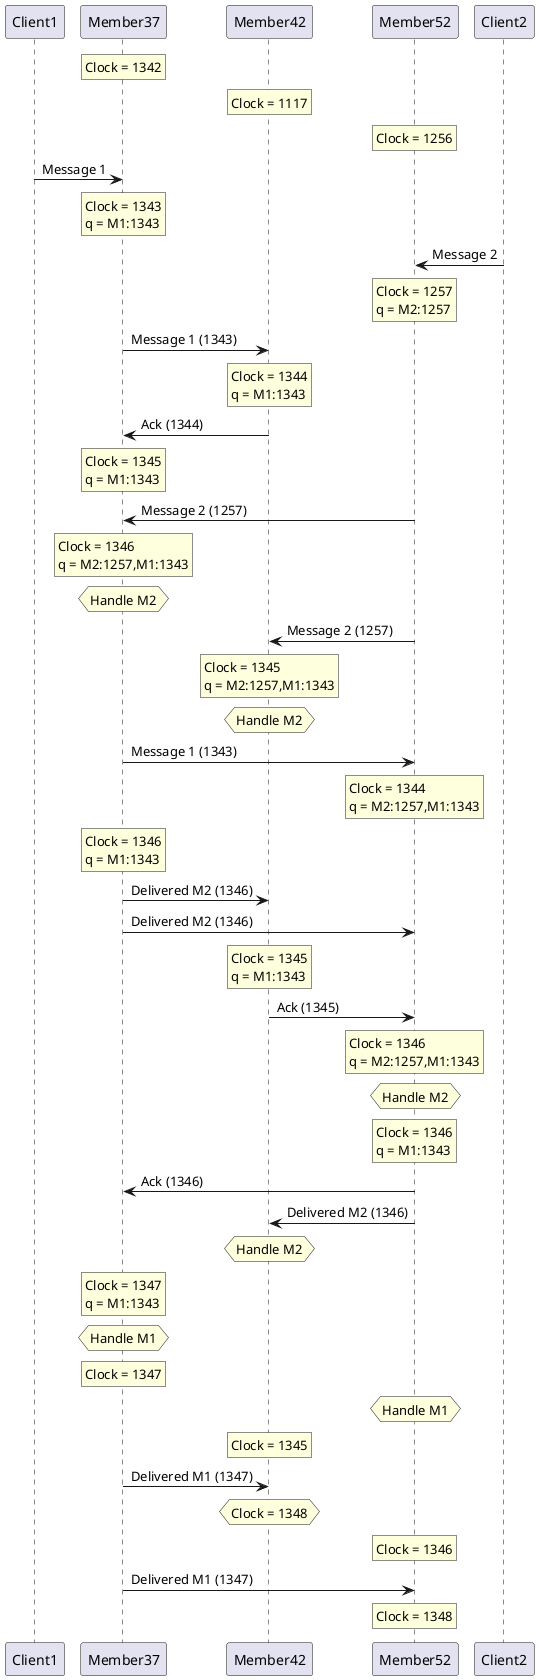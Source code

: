 {
  "sha1": "ekm4khz7tdyrnc2mpcz74huuntlnboc",
  "insertion": {
    "when": "2024-06-01T09:03:04.600Z",
    "user": "plantuml@gmail.com"
  }
}
@startuml

participant Client1
participant Member37
participant Member42
participant Member52
participant Client2

rnote over Member37 : Clock = 1342
rnote over Member42 : Clock = 1117
rnote over Member52 : Clock = 1256

Client1 -> Member37 : Message 1
rnote over Member37 : Clock = 1343\nq = M1:1343
Client2 -> Member52 : Message 2
rnote over Member52 : Clock = 1257\nq = M2:1257

Member37 -> Member42 : Message 1 (1343)
rnote over Member42 : Clock = 1344\nq = M1:1343
Member42 -> Member37 : Ack (1344)
rnote over Member37 : Clock = 1345\nq = M1:1343
Member52 -> Member37 : Message 2 (1257)
rnote over Member37 : Clock = 1346\nq = M2:1257,M1:1343
hnote over Member37 : Handle M2
Member52 -> Member42 : Message 2 (1257)
rnote over Member42 : Clock = 1345\nq = M2:1257,M1:1343
hnote over Member42 : Handle M2
Member37 -> Member52 : Message 1 (1343)
rnote over Member52 : Clock = 1344\nq = M2:1257,M1:1343
rnote over Member37 : Clock = 1346\nq = M1:1343
Member37 -> Member42 : Delivered M2 (1346)
Member37 -> Member52 : Delivered M2 (1346)
rnote over Member42 : Clock = 1345\nq = M1:1343
Member42 -> Member52 : Ack (1345)
rnote over Member52 : Clock = 1346\nq = M2:1257,M1:1343
hnote over Member52 : Handle M2
rnote over Member52 : Clock = 1346\nq = M1:1343
Member52 -> Member37 : Ack (1346)
Member52 -> Member42 : Delivered M2 (1346)
hnote over Member42 : Handle M2
rnote over Member37 : Clock = 1347\nq = M1:1343
hnote over Member37 : Handle M1
rnote over Member37 : Clock = 1347
hnote over Member52 : Handle M1
rnote over Member42 : Clock = 1345
Member37 -> Member42 : Delivered M1 (1347)
hnote over Member42 : Clock = 1348
rnote over Member52 : Clock = 1346
Member37 -> Member52 : Delivered M1 (1347)
rnote over Member52 : Clock = 1348
@enduml

